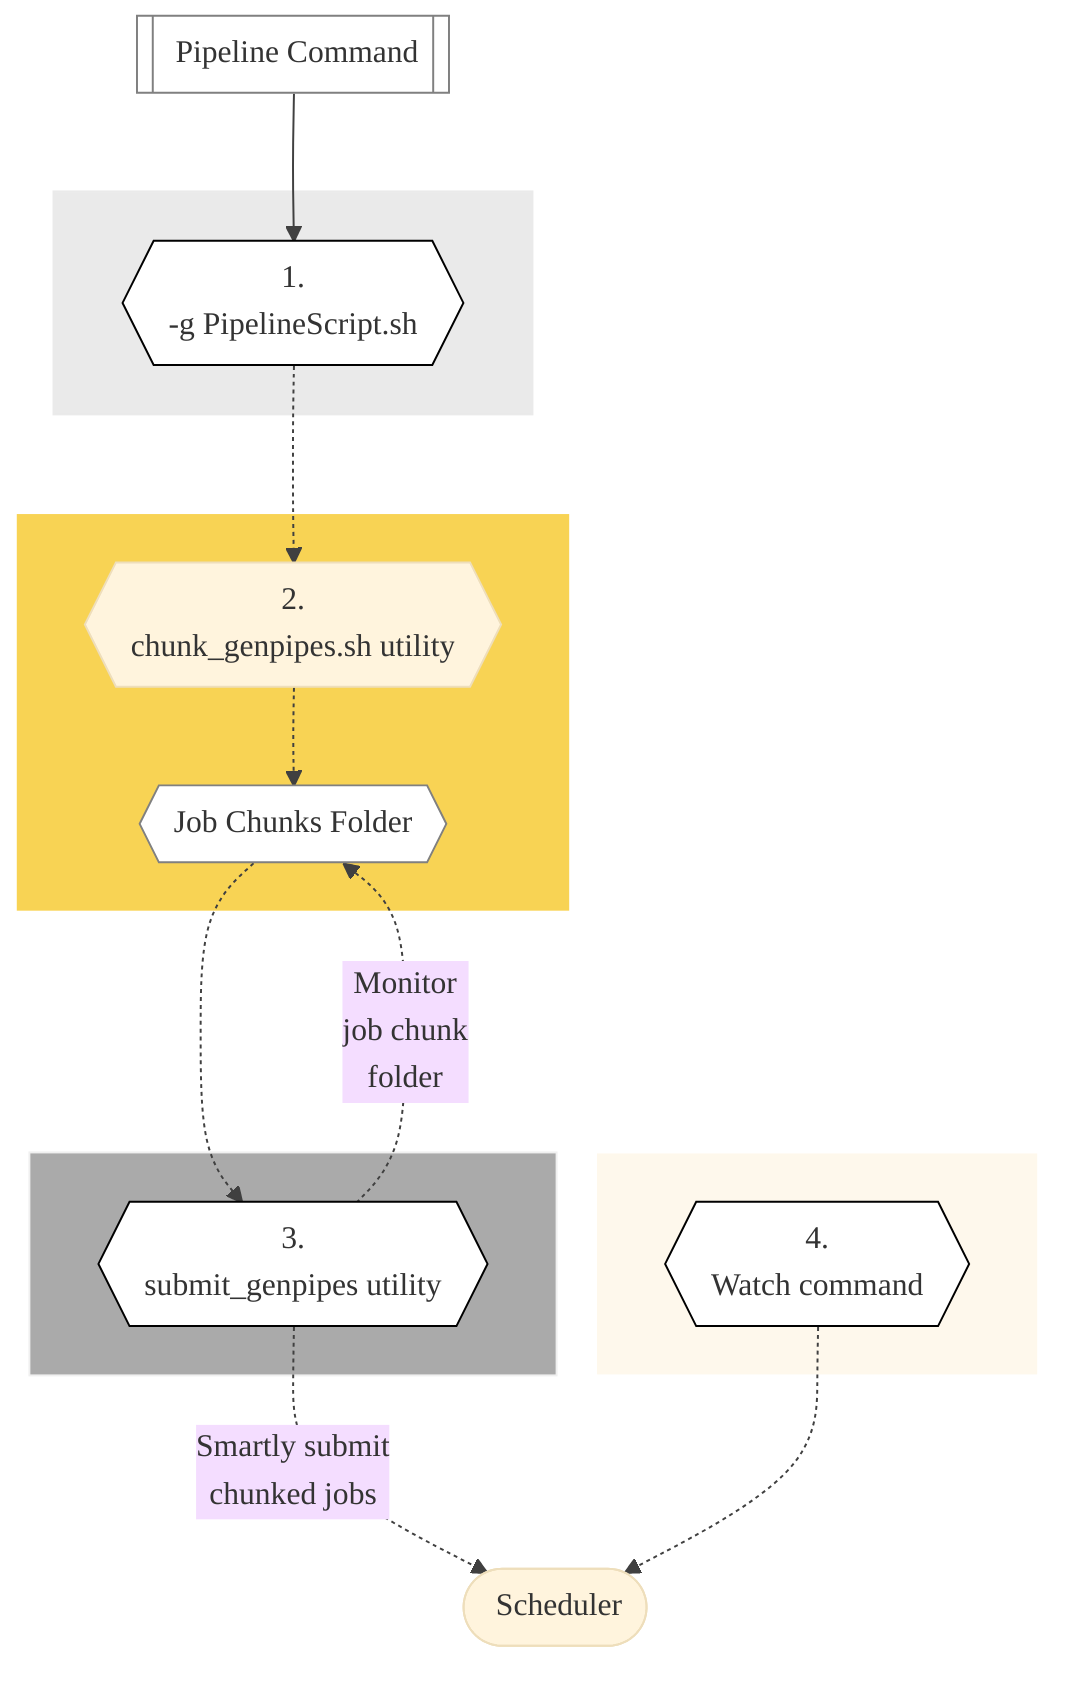 %%{init: {'theme': 'base', 'themeVariables': { 'lineColor': '#404040'}, 'fontFamily': 'Montserrat', 'fontSize': 10}}%%

        %% GenPipes Diagram for submit_genpipes working
        %% Ref: https://bitbucket.org/mugqic/genpipes/src/master/utils/submit_genpipes
        %% Author Shaloo Shalini <shalz@hotmail.com>

        graph TD
          InputBW[[fa:fa-file-archive-o Pipeline Command]]:::inputfill
          Node1{{ 1. <br/> -g PipelineScript.sh }}:::nodefill
          Node2{{ 2. <br/> chunk_genpipes.sh utility }}
          Node2out{{ Job Chunks Folder }}:::inputfill
          Node3{{ 3. <br/> submit_genpipes utility }}:::nodefill
          Node4{{ 4. <br/>Watch command }}:::nodefill
          Scheduler([fa:fa-sticky-note-o Scheduler ])

          InputBW --> Node1
          Node1 -.-> Node2 -.-> Node2out -.-> Node3 
          Node3 -. Smartly submit <br/> chunked jobs .-> Scheduler
          Node3 -. Monitor <br/> job chunk <br/> folder .-> Node2out
          Node4 -.-> Scheduler
 
          subgraph pipeline[" "]
            Node1
          end

          subgraph chunk[" "]
            Node2
            Node2out
          end

           subgraph submitgenpipesutil[" "]
            Node3
          end
          
           subgraph monitor[" "]
            Node4
          end

          classDef inputfill fill:#ffffff,stroke:gray,stroke-width:1px
          classDef nodefill fill:#ffffff,stroke:black,stroke-width:1px
          classDef whiterect fill:#eaeaea,stroke:#eaeaea
          classDef yellowrect fill:#f8d354,stroke:#ffffff
          classDef creamrect fill:#fef8ec, stroke:#ffffff
          classDef lightgrect fill:#aaaaaa, stroke:#f0f0f0

          class InputBW inputfill
          class pipeline whiterect
          class chunk yellowrect
          class monitor creamrect
          class submitgenpipesutil lightgrect